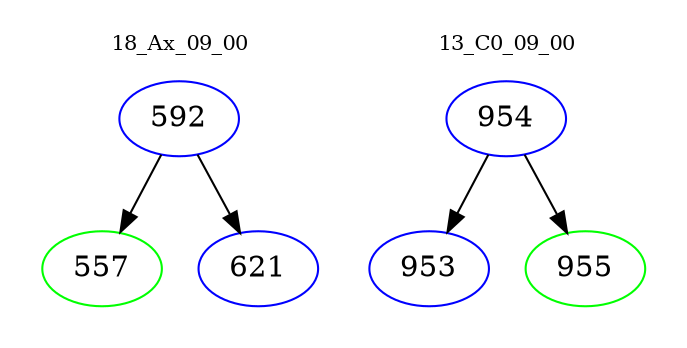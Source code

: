 digraph{
subgraph cluster_0 {
color = white
label = "18_Ax_09_00";
fontsize=10;
T0_592 [label="592", color="blue"]
T0_592 -> T0_557 [color="black"]
T0_557 [label="557", color="green"]
T0_592 -> T0_621 [color="black"]
T0_621 [label="621", color="blue"]
}
subgraph cluster_1 {
color = white
label = "13_C0_09_00";
fontsize=10;
T1_954 [label="954", color="blue"]
T1_954 -> T1_953 [color="black"]
T1_953 [label="953", color="blue"]
T1_954 -> T1_955 [color="black"]
T1_955 [label="955", color="green"]
}
}
